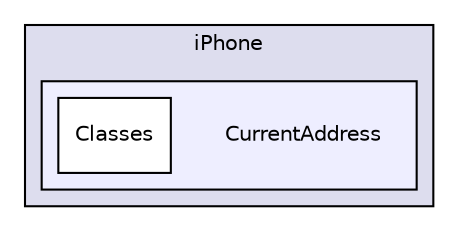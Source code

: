 digraph "iPhone/CurrentAddress" {
  compound=true
  node [ fontsize="10", fontname="Helvetica"];
  edge [ labelfontsize="10", labelfontname="Helvetica"];
  subgraph clusterdir_fd689aab6aafcd7042bab1c2372031e8 {
    graph [ bgcolor="#ddddee", pencolor="black", label="iPhone" fontname="Helvetica", fontsize="10", URL="dir_fd689aab6aafcd7042bab1c2372031e8.html"]
  subgraph clusterdir_0e88246ae3cc6a49748c0dd26b50c238 {
    graph [ bgcolor="#eeeeff", pencolor="black", label="" URL="dir_0e88246ae3cc6a49748c0dd26b50c238.html"];
    dir_0e88246ae3cc6a49748c0dd26b50c238 [shape=plaintext label="CurrentAddress"];
    dir_9ed5e967554deb77d1df79010aa9dd38 [shape=box label="Classes" color="black" fillcolor="white" style="filled" URL="dir_9ed5e967554deb77d1df79010aa9dd38.html"];
  }
  }
}
